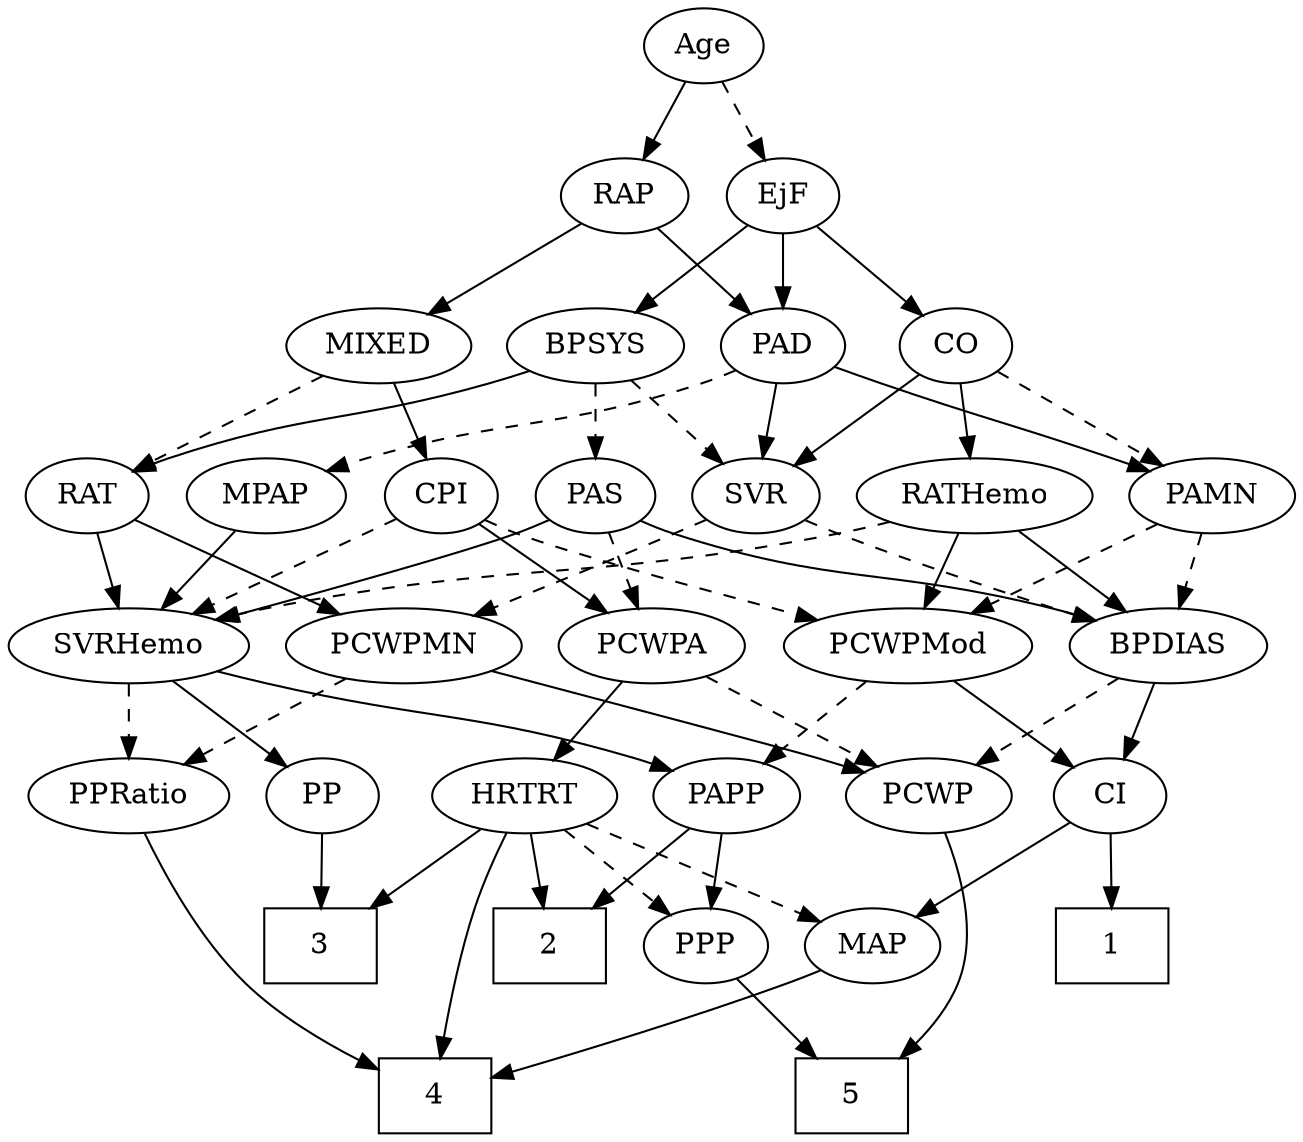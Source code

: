 strict digraph {
	graph [bb="0,0,567.69,540"];
	node [label="\N"];
	1	[height=0.5,
		pos="59.397,90",
		shape=box,
		width=0.75];
	2	[height=0.5,
		pos="249.4,90",
		shape=box,
		width=0.75];
	3	[height=0.5,
		pos="431.4,90",
		shape=box,
		width=0.75];
	4	[height=0.5,
		pos="376.4,18",
		shape=box,
		width=0.75];
	5	[height=0.5,
		pos="209.4,18",
		shape=box,
		width=0.75];
	Age	[height=0.5,
		pos="260.4,522",
		width=0.75];
	EjF	[height=0.5,
		pos="224.4,450",
		width=0.75];
	Age -> EjF	[pos="e,232.7,467.15 252.05,504.76 247.69,496.28 242.25,485.71 237.36,476.2",
		style=dashed];
	RAP	[height=0.5,
		pos="297.4,450",
		width=0.77632];
	Age -> RAP	[pos="e,288.86,467.15 268.98,504.76 273.46,496.28 279.05,485.71 284.08,476.2",
		style=solid];
	BPSYS	[height=0.5,
		pos="308.4,378",
		width=1.0471];
	EjF -> BPSYS	[pos="e,290.51,393.91 240.59,435.5 252.55,425.54 269.06,411.78 282.79,400.34",
		style=solid];
	PAD	[height=0.5,
		pos="224.4,378",
		width=0.79437];
	EjF -> PAD	[pos="e,224.4,396.1 224.4,431.7 224.4,423.98 224.4,414.71 224.4,406.11",
		style=solid];
	CO	[height=0.5,
		pos="145.4,378",
		width=0.75];
	EjF -> CO	[pos="e,160.97,392.8 208.79,435.17 197.32,425.01 181.55,411.03 168.6,399.56",
		style=solid];
	MIXED	[height=0.5,
		pos="404.4,378",
		width=1.1193];
	RAP -> MIXED	[pos="e,382.48,393.34 316.53,436.49 332.51,426.03 355.59,410.93 374.09,398.83",
		style=solid];
	RAP -> PAD	[pos="e,239.5,393.49 282.27,434.5 272.09,424.73 258.49,411.69 247.03,400.7",
		style=solid];
	CPI	[height=0.5,
		pos="380.4,306",
		width=0.75];
	MIXED -> CPI	[pos="e,386.15,323.79 398.59,360.05 395.85,352.06 392.51,342.33 389.45,333.4",
		style=solid];
	RAT	[height=0.5,
		pos="540.4,306",
		width=0.75827];
	MIXED -> RAT	[pos="e,519.39,317.81 429.98,363.83 452.8,352.09 486.24,334.87 510.33,322.47",
		style=dashed];
	MPAP	[height=0.5,
		pos="460.4,306",
		width=0.97491];
	SVRHemo	[height=0.5,
		pos="512.4,234",
		width=1.3902];
	MPAP -> SVRHemo	[pos="e,500.04,251.63 472.46,288.76 478.86,280.14 486.87,269.36 494.03,259.73",
		style=solid];
	PAS	[height=0.5,
		pos="308.4,306",
		width=0.75];
	BPSYS -> PAS	[pos="e,308.4,324.1 308.4,359.7 308.4,351.98 308.4,342.71 308.4,334.11",
		style=dashed];
	BPSYS -> RAT	[pos="e,519.38,317.8 337.06,366.07 343.08,363.93 349.41,361.8 355.4,360 420.64,340.38 440.15,346.66 504.4,324 506.25,323.34 508.14,322.62 \
510.04,321.86",
		style=solid];
	SVR	[height=0.5,
		pos="235.4,306",
		width=0.77632];
	BPSYS -> SVR	[pos="e,250.56,321.54 292.2,361.46 282.09,351.78 268.95,339.17 257.85,328.53",
		style=dashed];
	PAD -> MPAP	[pos="e,433.61,318.04 246.01,366.18 250.99,363.94 256.31,361.74 261.4,360 328.32,337.12 348.8,344.8 416.4,324 418.95,323.21 421.57,322.35 \
424.19,321.45",
		style=dashed];
	PAMN	[height=0.5,
		pos="36.397,306",
		width=1.011];
	PAD -> PAMN	[pos="e,64.608,317.45 200.79,367.53 194.5,365.04 187.7,362.39 181.4,360 137.62,343.39 126.35,340.11 82.397,324 79.699,323.01 76.913,321.99 \
74.109,320.96",
		style=solid];
	PAD -> SVR	[pos="e,232.68,324.28 227.06,360.05 228.27,352.35 229.74,343.03 231.1,334.36",
		style=solid];
	CO -> PAMN	[pos="e,57.777,320.73 126.41,364.81 109.88,354.19 85.619,338.61 66.451,326.3",
		style=dashed];
	RATHemo	[height=0.5,
		pos="140.4,306",
		width=1.3721];
	CO -> RATHemo	[pos="e,141.62,324.1 144.16,359.7 143.61,351.98 142.95,342.71 142.33,334.11",
		style=solid];
	CO -> SVR	[pos="e,218.24,320.35 162.33,363.83 175.82,353.34 194.91,338.49 210.2,326.6",
		style=solid];
	PCWPA	[height=0.5,
		pos="284.4,234",
		width=1.1555];
	PAS -> PCWPA	[pos="e,290.32,252.28 302.59,288.05 299.89,280.18 296.61,270.62 293.58,261.79",
		style=dashed];
	PAS -> SVRHemo	[pos="e,474.97,246.16 329.51,294.45 334.35,292.19 339.51,289.92 344.4,288 366.54,279.32 423.79,261.63 465.31,249.07",
		style=solid];
	BPDIAS	[height=0.5,
		pos="60.397,234",
		width=1.1735];
	PAS -> BPDIAS	[pos="e,92.073,246.11 287.78,294.31 282.83,292.01 277.5,289.75 272.4,288 203.04,264.2 182.05,271.62 111.4,252 108.25,251.13 105.01,250.17 \
101.76,249.18",
		style=solid];
	PCWPMod	[height=0.5,
		pos="172.4,234",
		width=1.4443];
	PAMN -> PCWPMod	[pos="e,144.54,249.34 60.711,292.49 81.485,281.79 111.69,266.24 135.46,254.01",
		style=dashed];
	PAMN -> BPDIAS	[pos="e,54.474,252.28 42.207,288.05 44.908,280.18 48.185,270.62 51.21,261.79",
		style=dashed];
	RATHemo -> PCWPMod	[pos="e,164.5,252.28 148.14,288.05 151.78,280.09 156.21,270.41 160.28,261.51",
		style=solid];
	RATHemo -> SVRHemo	[pos="e,475.77,246.41 176.39,293.57 183.63,291.52 191.22,289.55 198.4,288 310.27,263.84 341.46,275.9 453.4,252 457.5,251.12 461.74,250.11 \
465.97,249.03",
		style=dashed];
	RATHemo -> BPDIAS	[pos="e,78.203,250.58 122.24,289.12 111.53,279.74 97.803,267.73 86.003,257.41",
		style=solid];
	CPI -> PCWPMod	[pos="e,211.1,246.23 359.3,294.42 354.46,292.17 349.29,289.9 344.4,288 321.76,279.22 263.23,261.57 220.72,249.05",
		style=dashed];
	CPI -> PCWPA	[pos="e,304.89,249.94 362.79,292.16 348.87,282.01 329.15,267.64 312.98,255.84",
		style=solid];
	CPI -> SVRHemo	[pos="e,485.53,249.25 401.02,294.06 421.21,283.36 452.38,266.83 476.61,253.98",
		style=dashed];
	PCWPMN	[height=0.5,
		pos="394.4,234",
		width=1.3902];
	RAT -> PCWPMN	[pos="e,423.33,248.87 518.85,294.67 496.22,283.82 460.16,266.53 432.66,253.35",
		style=solid];
	RAT -> SVRHemo	[pos="e,519.18,251.96 533.76,288.41 530.53,280.34 526.57,270.43 522.94,261.35",
		style=solid];
	SVR -> PCWPMN	[pos="e,363.48,248.22 257.67,294.68 262.51,292.46 267.62,290.13 272.4,288 299.54,275.87 330.25,262.53 354.06,252.27",
		style=dashed];
	SVR -> BPDIAS	[pos="e,91.59,246.33 213.59,294.7 208.62,292.43 203.35,290.09 198.4,288 166.06,274.38 128.91,260.19 101.3,249.93",
		style=dashed];
	CI	[height=0.5,
		pos="63.397,162",
		width=0.75];
	PCWPMod -> CI	[pos="e,82.296,175.14 148.75,217.81 131.79,206.92 108.9,192.22 91.086,180.78",
		style=solid];
	PAPP	[height=0.5,
		pos="235.4,162",
		width=0.88464];
	PCWPMod -> PAPP	[pos="e,221.44,178.51 187.33,216.41 195.48,207.35 205.71,195.99 214.63,186.08",
		style=dashed];
	PCWP	[height=0.5,
		pos="148.4,162",
		width=0.97491];
	PCWPA -> PCWP	[pos="e,172.38,175.34 258.5,219.67 236.59,208.39 205.07,192.17 181.36,179.97",
		style=dashed];
	HRTRT	[height=0.5,
		pos="324.4,162",
		width=1.1013];
	PCWPA -> HRTRT	[pos="e,314.71,179.96 293.88,216.41 298.59,208.16 304.39,198.01 309.67,188.78",
		style=solid];
	PPRatio	[height=0.5,
		pos="427.4,162",
		width=1.1013];
	PCWPMN -> PPRatio	[pos="e,419.48,179.79 402.39,216.05 406.2,207.97 410.84,198.12 415.09,189.11",
		style=dashed];
	PCWPMN -> PCWP	[pos="e,175.48,173.54 356.99,222.04 349.83,219.99 342.39,217.9 335.4,216 272.98,199.04 256.15,199.24 194.4,180 191.31,179.04 188.12,177.99 \
184.94,176.89",
		style=solid];
	PP	[height=0.5,
		pos="512.4,162",
		width=0.75];
	SVRHemo -> PP	[pos="e,512.4,180.1 512.4,215.7 512.4,207.98 512.4,198.71 512.4,190.11",
		style=solid];
	SVRHemo -> PPRatio	[pos="e,445.73,178.1 493.11,217.12 481.46,207.52 466.45,195.16 453.71,184.67",
		style=dashed];
	SVRHemo -> PAPP	[pos="e,259.22,174.05 475.38,221.84 468.12,219.79 460.54,217.75 453.4,216 375,196.81 352.49,203.91 275.4,180 273.15,179.3 270.85,178.52 \
268.55,177.69",
		style=solid];
	BPDIAS -> PCWP	[pos="e,130.24,177.44 79.491,217.81 91.966,207.89 108.42,194.8 122.13,183.9",
		style=dashed];
	BPDIAS -> CI	[pos="e,62.664,180.1 61.138,215.7 61.469,207.98 61.866,198.71 62.235,190.11",
		style=solid];
	MAP	[height=0.5,
		pos="173.4,90",
		width=0.84854];
	MAP -> 4	[pos="e,349.32,27.009 197.37,78.408 202.62,76.203 208.17,73.957 213.4,72 256.21,55.978 306.33,40.101 339.57,29.964",
		style=solid];
	PP -> 3	[pos="e,451.09,108.02 496.39,147.17 485.73,137.95 471.43,125.6 458.96,114.82",
		style=solid];
	PPP	[height=0.5,
		pos="321.4,90",
		width=0.75];
	PPP -> 5	[pos="e,236.48,35.927 302.4,77.125 286.77,67.36 264.19,53.247 245.19,41.374",
		style=solid];
	PPRatio -> 4	[pos="e,403.68,26.659 443.35,145.43 459.92,127.29 481.58,96.674 467.4,72 455.73,51.704 432.97,38.451 413.13,30.274",
		style=solid];
	PCWP -> 5	[pos="e,182.39,29.857 139.68,144.28 131.24,125.64 121.36,95.061 133.4,72 141.9,55.702 157.96,43.393 173.13,34.76",
		style=solid];
	CI -> 1	[pos="e,60.374,108.1 62.408,143.7 61.967,135.98 61.437,126.71 60.946,118.11",
		style=solid];
	CI -> MAP	[pos="e,153.34,103.76 82.557,148.81 99.745,137.87 125.2,121.67 144.8,109.2",
		style=solid];
	PAPP -> 2	[pos="e,245.94,108.28 238.79,144.05 240.33,136.35 242.19,127.03 243.92,118.36",
		style=solid];
	PAPP -> PPP	[pos="e,304.89,104.43 252.8,146.83 265.52,136.48 282.94,122.31 297.04,110.83",
		style=solid];
	HRTRT -> 2	[pos="e,267.84,108.21 307.75,145.46 298.24,136.58 286.1,125.25 275.35,115.23",
		style=solid];
	HRTRT -> 3	[pos="e,405.24,108.11 346.05,146.83 360.61,137.31 380.12,124.55 396.81,113.63",
		style=solid];
	HRTRT -> 4	[pos="e,374.51,36.248 336.68,144.62 343.7,134.53 352.12,121.07 357.4,108 365.42,88.13 370.27,64.335 373.06,46.35",
		style=solid];
	HRTRT -> MAP	[pos="e,196.81,101.85 297.75,148.65 272.15,136.78 233.42,118.83 205.99,106.11",
		style=dashed];
	HRTRT -> PPP	[pos="e,322.13,108.1 323.66,143.7 323.32,135.98 322.93,126.71 322.56,118.11",
		style=dashed];
}
